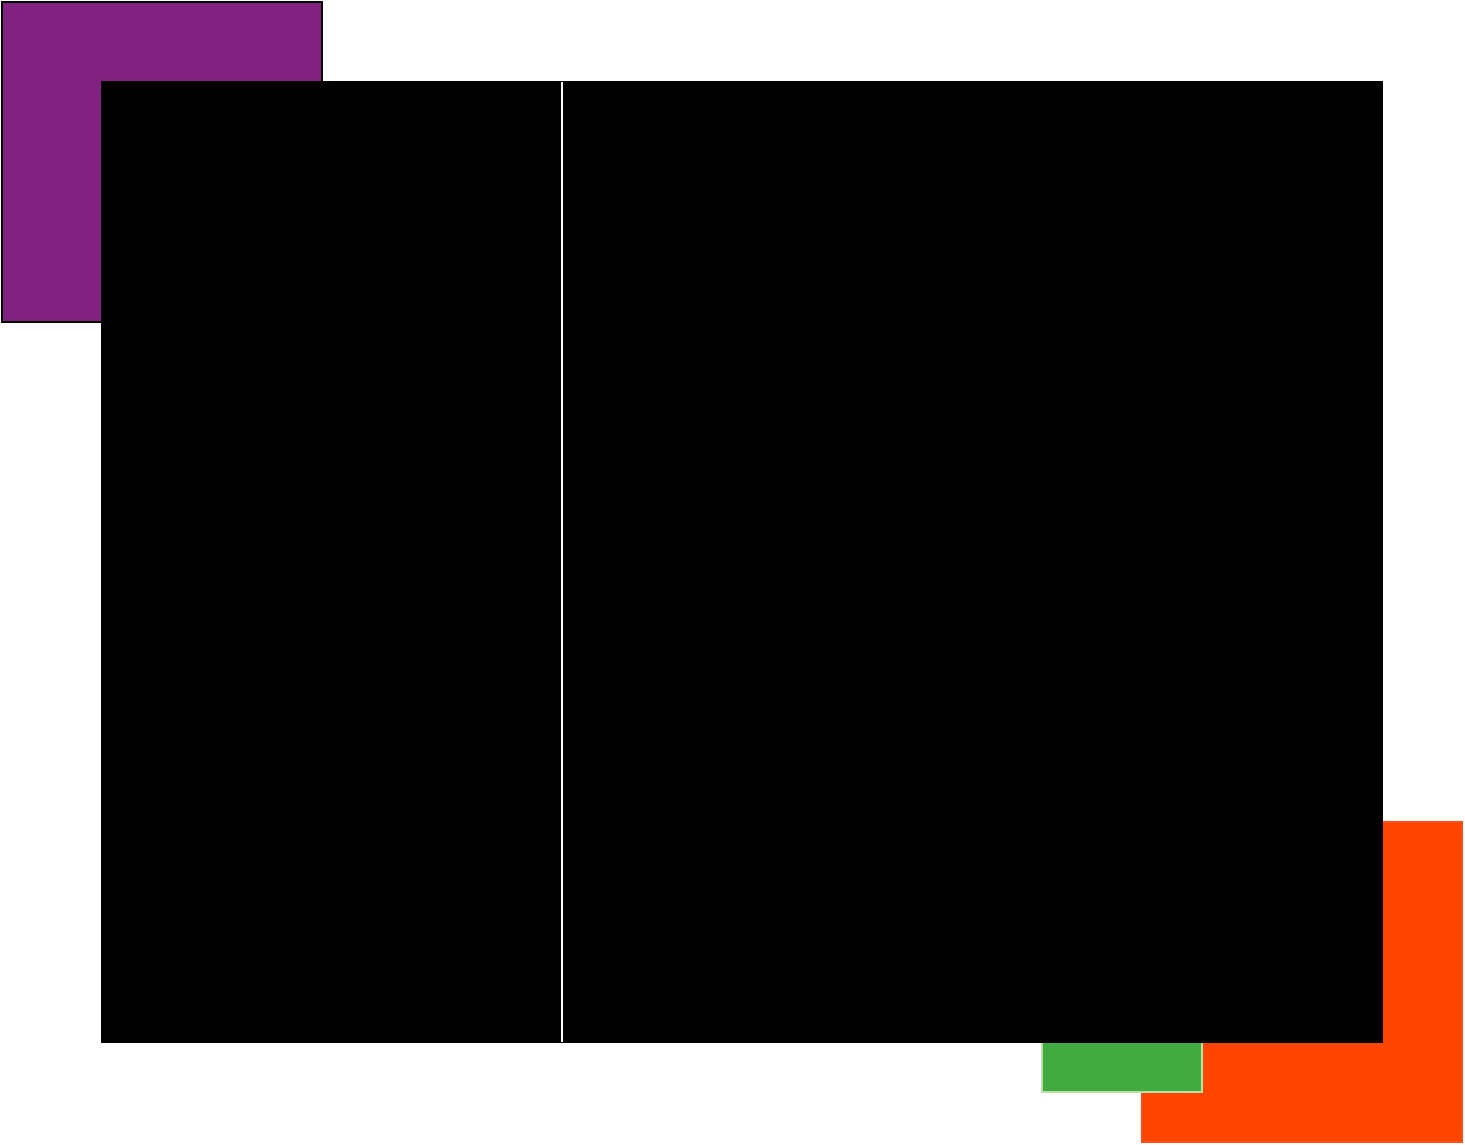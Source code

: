 <mxfile version="22.1.3" type="device">
  <diagram name="Page-1" id="PPxUhsWqXZw5gX256t3f">
    <mxGraphModel dx="1290" dy="557" grid="1" gridSize="10" guides="1" tooltips="1" connect="1" arrows="1" fold="1" page="1" pageScale="1" pageWidth="827" pageHeight="1169" math="0" shadow="0">
      <root>
        <mxCell id="0" />
        <mxCell id="1" parent="0" />
        <mxCell id="NnRBI9fLcuNYYseWDiRp-20" value="" style="whiteSpace=wrap;html=1;aspect=fixed;strokeColor=#FF4D17;fillColor=#FF4400;" vertex="1" parent="1">
          <mxGeometry x="610" y="450" width="160" height="160" as="geometry" />
        </mxCell>
        <mxCell id="NnRBI9fLcuNYYseWDiRp-28" value="" style="whiteSpace=wrap;html=1;aspect=fixed;fillColor=#41AA41;strokeColor=#B9E0A5;" vertex="1" parent="1">
          <mxGeometry x="560" y="505" width="80" height="80" as="geometry" />
        </mxCell>
        <mxCell id="NnRBI9fLcuNYYseWDiRp-19" value="" style="whiteSpace=wrap;html=1;aspect=fixed;fillColor=#812281;" vertex="1" parent="1">
          <mxGeometry x="40" y="40" width="160" height="160" as="geometry" />
        </mxCell>
        <mxCell id="NnRBI9fLcuNYYseWDiRp-25" value="" style="rounded=0;whiteSpace=wrap;html=1;fillColor=#000000;" vertex="1" parent="1">
          <mxGeometry x="90" y="80" width="640" height="480" as="geometry" />
        </mxCell>
        <mxCell id="NnRBI9fLcuNYYseWDiRp-35" value="" style="endArrow=none;html=1;rounded=0;fillColor=#FFFFFF;strokeColor=#FFFFFF;" edge="1" parent="1">
          <mxGeometry width="50" height="50" relative="1" as="geometry">
            <mxPoint x="320" y="560" as="sourcePoint" />
            <mxPoint x="320" y="80" as="targetPoint" />
            <Array as="points" />
          </mxGeometry>
        </mxCell>
      </root>
    </mxGraphModel>
  </diagram>
</mxfile>

